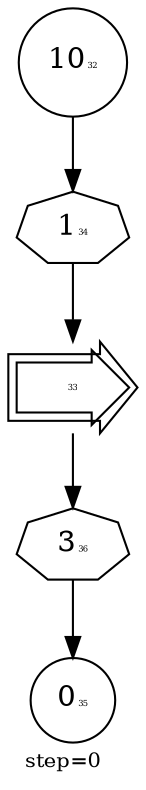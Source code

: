 digraph {
  graph  [labelloc=bottom,labeljust=left,fontsize="10",label="step=0"];
  "32" [shape=circle,peripheries="1",label=<10<FONT POINT-SIZE='4'>32</FONT>>,labelfontcolor=Black,color=black];
  "33" [shape=rarrow,peripheries="2",label=<<FONT POINT-SIZE='4'>33</FONT>>,labelfontcolor=black,color=black];
  "35" [shape=circle,peripheries="1",label=<0<FONT POINT-SIZE='4'>35</FONT>>,labelfontcolor=black,color=black];
  "34" [label=<1<FONT POINT-SIZE='4'>34</FONT>>,peripheries="1",color=black,shape=septagon];
  "32" -> "34" [color=black];
  "34" -> "33" [color=black];
  "36" [label=<3<FONT POINT-SIZE='4'>36</FONT>>,peripheries="1",color=black,shape=septagon];
  "33" -> "36" [color=black];
  "36" -> "35" [color=black];
}
